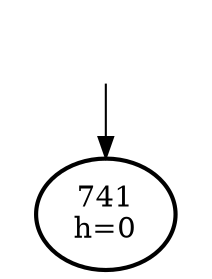digraph
 {
	Dummy [style=invis];
	Dummy -> 741;
	741 [penwidth=2];

	
      741 [label="741\nh=0"];

}
